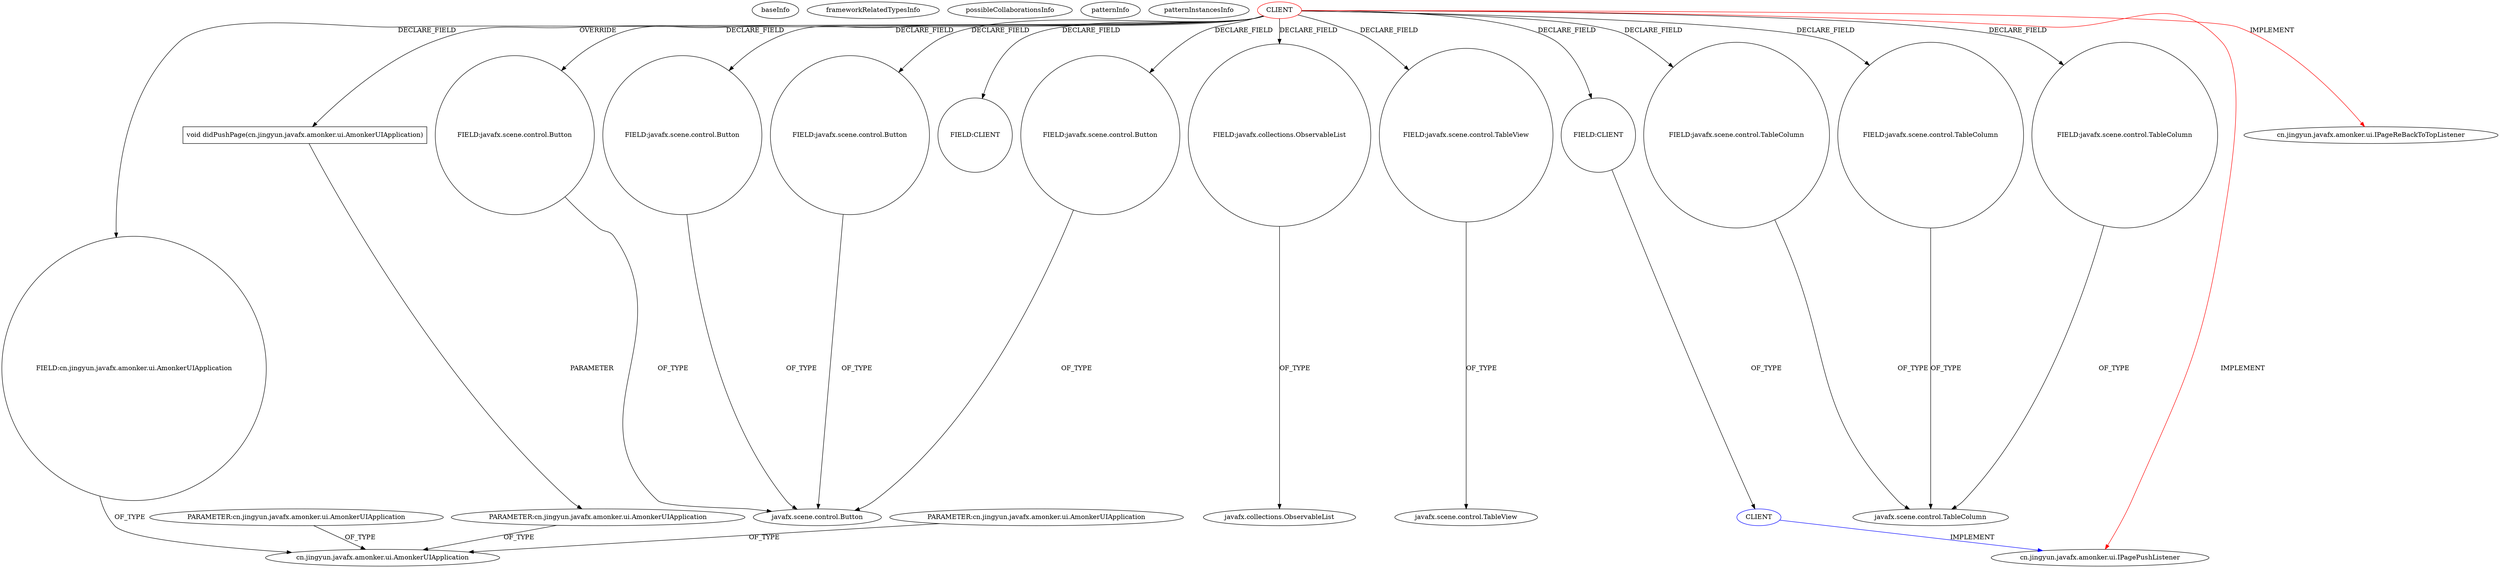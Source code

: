 digraph {
baseInfo[graphId=3988,category="pattern",isAnonymous=false,possibleRelation=true]
frameworkRelatedTypesInfo[0="cn.jingyun.javafx.amonker.ui.IPageReBackToTopListener",1="cn.jingyun.javafx.amonker.ui.IPagePushListener"]
possibleCollaborationsInfo[0="3988~FIELD_TYPE_DECLARATION-~cn.jingyun.javafx.amonker.ui.IPageReBackToTopListener cn.jingyun.javafx.amonker.ui.IPagePushListener ~cn.jingyun.javafx.amonker.ui.IPagePushListener ~false~false"]
patternInfo[frequency=2.0,patternRootClient=0]
patternInstancesInfo[0="amonker-Trans~/amonker-Trans/Trans-master/src/cn/jingyun/trans/FFmpegArgumentsManagerPane.java~FFmpegArgumentsManagerPane~1846",1="amonker-Trans~/amonker-Trans/Trans-master/src/cn/jingyun/trans/MainPane.java~MainPane~1847"]
6[label="FIELD:cn.jingyun.javafx.amonker.ui.AmonkerUIApplication",vertexType="FIELD_DECLARATION",isFrameworkType=false,shape=circle]
7[label="cn.jingyun.javafx.amonker.ui.AmonkerUIApplication",vertexType="FRAMEWORK_CLASS_TYPE",isFrameworkType=false]
45[label="PARAMETER:cn.jingyun.javafx.amonker.ui.AmonkerUIApplication",vertexType="PARAMETER_DECLARATION",isFrameworkType=false]
39[label="PARAMETER:cn.jingyun.javafx.amonker.ui.AmonkerUIApplication",vertexType="PARAMETER_DECLARATION",isFrameworkType=false]
42[label="PARAMETER:cn.jingyun.javafx.amonker.ui.AmonkerUIApplication",vertexType="PARAMETER_DECLARATION",isFrameworkType=false]
0[label="CLIENT",vertexType="ROOT_CLIENT_CLASS_DECLARATION",isFrameworkType=false,color=red]
16[label="FIELD:javafx.scene.control.Button",vertexType="FIELD_DECLARATION",isFrameworkType=false,shape=circle]
14[label="FIELD:javafx.scene.control.Button",vertexType="FIELD_DECLARATION",isFrameworkType=false,shape=circle]
10[label="FIELD:javafx.scene.control.Button",vertexType="FIELD_DECLARATION",isFrameworkType=false,shape=circle]
12[label="FIELD:javafx.scene.control.Button",vertexType="FIELD_DECLARATION",isFrameworkType=false,shape=circle]
18[label="FIELD:CLIENT",vertexType="FIELD_DECLARATION",isFrameworkType=false,shape=circle]
25[label="FIELD:CLIENT",vertexType="FIELD_DECLARATION",isFrameworkType=false,shape=circle]
8[label="FIELD:javafx.collections.ObservableList",vertexType="FIELD_DECLARATION",isFrameworkType=false,shape=circle]
9[label="javafx.collections.ObservableList",vertexType="FRAMEWORK_INTERFACE_TYPE",isFrameworkType=false]
11[label="javafx.scene.control.Button",vertexType="FRAMEWORK_CLASS_TYPE",isFrameworkType=false]
30[label="FIELD:javafx.scene.control.TableView",vertexType="FIELD_DECLARATION",isFrameworkType=false,shape=circle]
31[label="javafx.scene.control.TableView",vertexType="FRAMEWORK_CLASS_TYPE",isFrameworkType=false]
41[label="void didPushPage(cn.jingyun.javafx.amonker.ui.AmonkerUIApplication)",vertexType="OVERRIDING_METHOD_DECLARATION",isFrameworkType=false,shape=box]
32[label="FIELD:javafx.scene.control.TableColumn",vertexType="FIELD_DECLARATION",isFrameworkType=false,shape=circle]
34[label="FIELD:javafx.scene.control.TableColumn",vertexType="FIELD_DECLARATION",isFrameworkType=false,shape=circle]
36[label="FIELD:javafx.scene.control.TableColumn",vertexType="FIELD_DECLARATION",isFrameworkType=false,shape=circle]
2[label="cn.jingyun.javafx.amonker.ui.IPagePushListener",vertexType="FRAMEWORK_INTERFACE_TYPE",isFrameworkType=false]
3[label="cn.jingyun.javafx.amonker.ui.IPageReBackToTopListener",vertexType="FRAMEWORK_INTERFACE_TYPE",isFrameworkType=false]
33[label="javafx.scene.control.TableColumn",vertexType="FRAMEWORK_CLASS_TYPE",isFrameworkType=false]
26[label="CLIENT",vertexType="REFERENCE_CLIENT_CLASS_DECLARATION",isFrameworkType=false,color=blue]
45->7[label="OF_TYPE"]
0->3[label="IMPLEMENT",color=red]
14->11[label="OF_TYPE"]
25->26[label="OF_TYPE"]
12->11[label="OF_TYPE"]
36->33[label="OF_TYPE"]
0->25[label="DECLARE_FIELD"]
16->11[label="OF_TYPE"]
39->7[label="OF_TYPE"]
8->9[label="OF_TYPE"]
0->6[label="DECLARE_FIELD"]
0->36[label="DECLARE_FIELD"]
34->33[label="OF_TYPE"]
26->2[label="IMPLEMENT",color=blue]
41->42[label="PARAMETER"]
0->34[label="DECLARE_FIELD"]
30->31[label="OF_TYPE"]
0->41[label="OVERRIDE"]
0->12[label="DECLARE_FIELD"]
0->8[label="DECLARE_FIELD"]
6->7[label="OF_TYPE"]
0->2[label="IMPLEMENT",color=red]
0->10[label="DECLARE_FIELD"]
42->7[label="OF_TYPE"]
0->32[label="DECLARE_FIELD"]
10->11[label="OF_TYPE"]
32->33[label="OF_TYPE"]
0->14[label="DECLARE_FIELD"]
0->18[label="DECLARE_FIELD"]
0->16[label="DECLARE_FIELD"]
0->30[label="DECLARE_FIELD"]
}
